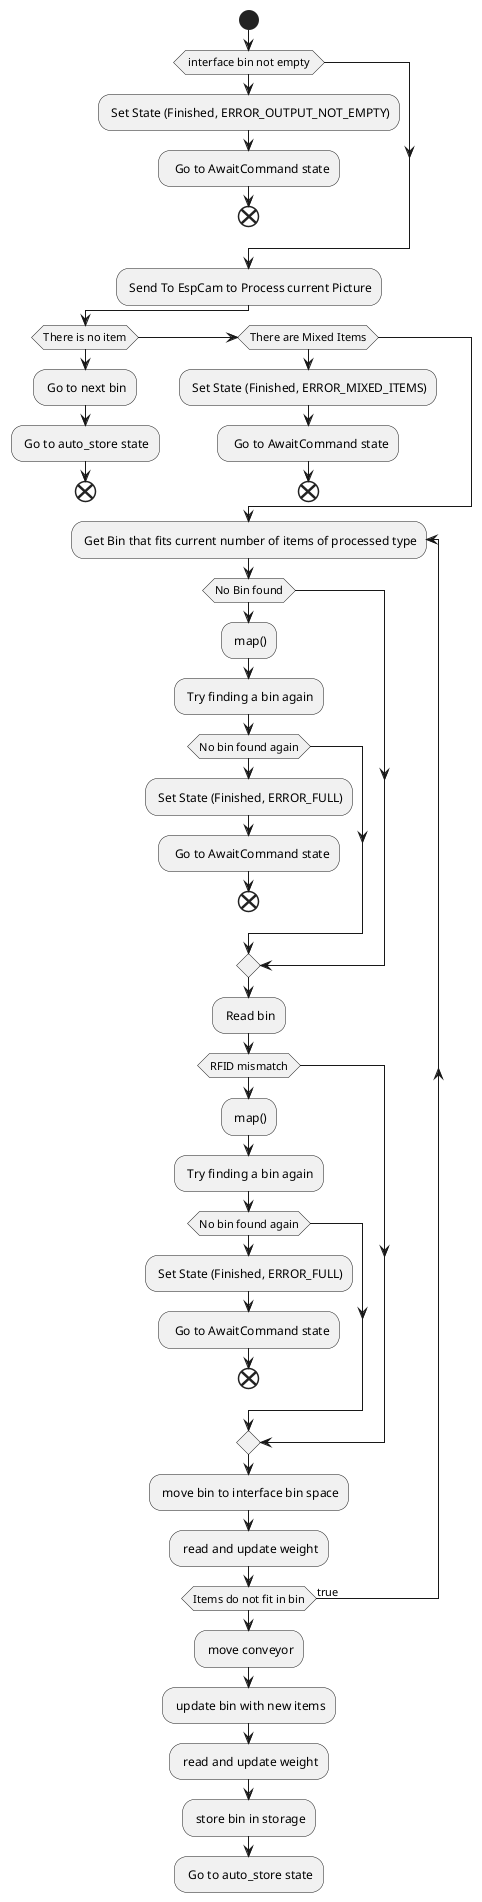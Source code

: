 @startuml
start
if( interface bin not empty ) then
: Set State (Finished, ERROR_OUTPUT_NOT_EMPTY);
:  Go to AwaitCommand state;
end
endif
: Send To EspCam to Process current Picture;
if (There is no item) then
: Go to next bin;
: Go to auto_store state;
end
else if(There are Mixed Items) then
: Set State (Finished, ERROR_MIXED_ITEMS);
:  Go to AwaitCommand state;
end
endif
repeat : Get Bin that fits current number of items of processed type;
if(No Bin found) then
: map();
: Try finding a bin again;
if(No bin found again) then
: Set State (Finished, ERROR_FULL);
:  Go to AwaitCommand state;
end
endif
endif
: Read bin;
if(RFID mismatch) then
: map();
: Try finding a bin again;
if(No bin found again) then
: Set State (Finished, ERROR_FULL);
:  Go to AwaitCommand state;
end
endif
endif
: move bin to interface bin space;
: read and update weight;
repeat while (Items do not fit in bin) is (true)
: move conveyor;
: update bin with new items;
: read and update weight;
: store bin in storage;
: Go to auto_store state;
@enduml
